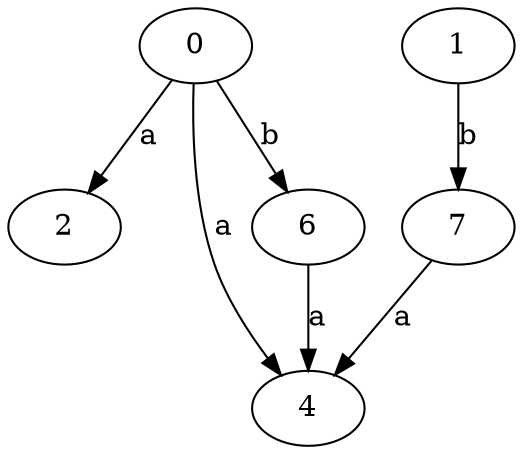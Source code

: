 strict digraph  {
2;
0;
4;
1;
6;
7;
0 -> 2  [label=a];
0 -> 4  [label=a];
0 -> 6  [label=b];
1 -> 7  [label=b];
6 -> 4  [label=a];
7 -> 4  [label=a];
}
